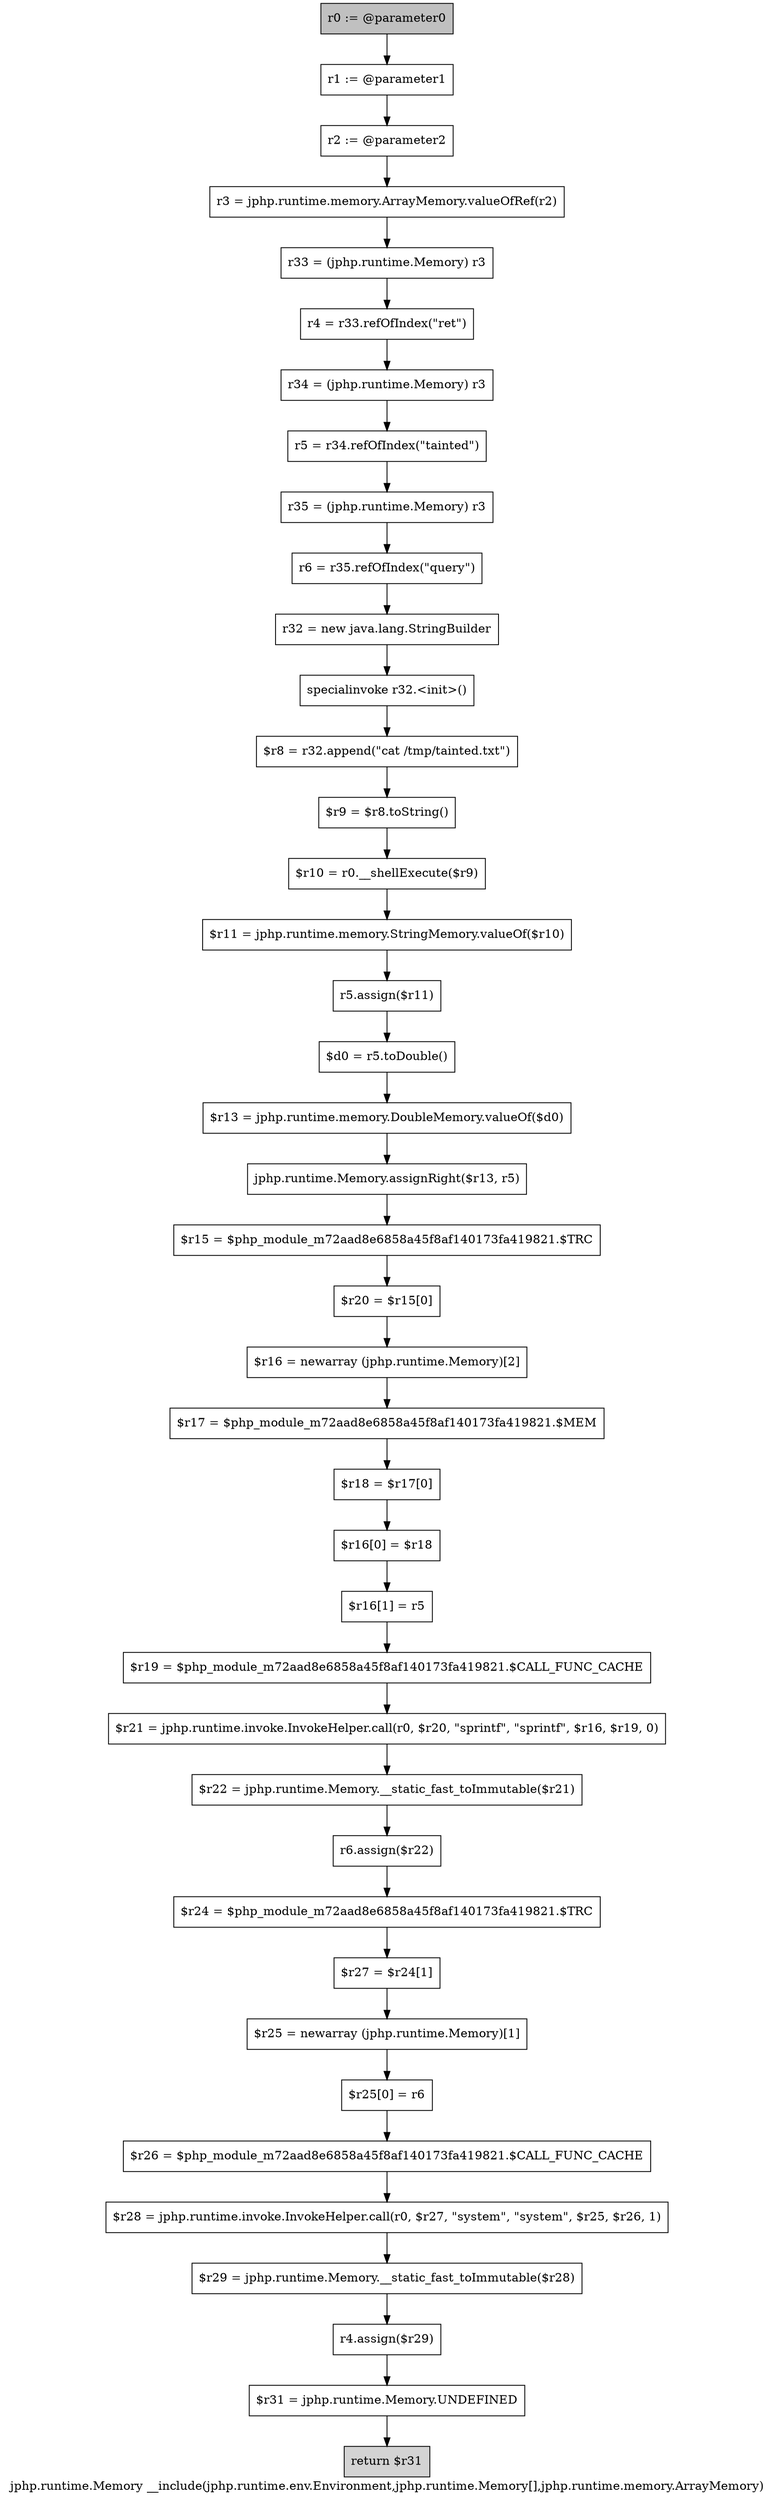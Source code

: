 digraph "jphp.runtime.Memory __include(jphp.runtime.env.Environment,jphp.runtime.Memory[],jphp.runtime.memory.ArrayMemory)" {
    label="jphp.runtime.Memory __include(jphp.runtime.env.Environment,jphp.runtime.Memory[],jphp.runtime.memory.ArrayMemory)";
    node [shape=box];
    "0" [style=filled,fillcolor=gray,label="r0 := @parameter0",];
    "1" [label="r1 := @parameter1",];
    "0"->"1";
    "2" [label="r2 := @parameter2",];
    "1"->"2";
    "3" [label="r3 = jphp.runtime.memory.ArrayMemory.valueOfRef(r2)",];
    "2"->"3";
    "4" [label="r33 = (jphp.runtime.Memory) r3",];
    "3"->"4";
    "5" [label="r4 = r33.refOfIndex(\"ret\")",];
    "4"->"5";
    "6" [label="r34 = (jphp.runtime.Memory) r3",];
    "5"->"6";
    "7" [label="r5 = r34.refOfIndex(\"tainted\")",];
    "6"->"7";
    "8" [label="r35 = (jphp.runtime.Memory) r3",];
    "7"->"8";
    "9" [label="r6 = r35.refOfIndex(\"query\")",];
    "8"->"9";
    "10" [label="r32 = new java.lang.StringBuilder",];
    "9"->"10";
    "11" [label="specialinvoke r32.<init>()",];
    "10"->"11";
    "12" [label="$r8 = r32.append(\"cat /tmp/tainted.txt\")",];
    "11"->"12";
    "13" [label="$r9 = $r8.toString()",];
    "12"->"13";
    "14" [label="$r10 = r0.__shellExecute($r9)",];
    "13"->"14";
    "15" [label="$r11 = jphp.runtime.memory.StringMemory.valueOf($r10)",];
    "14"->"15";
    "16" [label="r5.assign($r11)",];
    "15"->"16";
    "17" [label="$d0 = r5.toDouble()",];
    "16"->"17";
    "18" [label="$r13 = jphp.runtime.memory.DoubleMemory.valueOf($d0)",];
    "17"->"18";
    "19" [label="jphp.runtime.Memory.assignRight($r13, r5)",];
    "18"->"19";
    "20" [label="$r15 = $php_module_m72aad8e6858a45f8af140173fa419821.$TRC",];
    "19"->"20";
    "21" [label="$r20 = $r15[0]",];
    "20"->"21";
    "22" [label="$r16 = newarray (jphp.runtime.Memory)[2]",];
    "21"->"22";
    "23" [label="$r17 = $php_module_m72aad8e6858a45f8af140173fa419821.$MEM",];
    "22"->"23";
    "24" [label="$r18 = $r17[0]",];
    "23"->"24";
    "25" [label="$r16[0] = $r18",];
    "24"->"25";
    "26" [label="$r16[1] = r5",];
    "25"->"26";
    "27" [label="$r19 = $php_module_m72aad8e6858a45f8af140173fa419821.$CALL_FUNC_CACHE",];
    "26"->"27";
    "28" [label="$r21 = jphp.runtime.invoke.InvokeHelper.call(r0, $r20, \"sprintf\", \"sprintf\", $r16, $r19, 0)",];
    "27"->"28";
    "29" [label="$r22 = jphp.runtime.Memory.__static_fast_toImmutable($r21)",];
    "28"->"29";
    "30" [label="r6.assign($r22)",];
    "29"->"30";
    "31" [label="$r24 = $php_module_m72aad8e6858a45f8af140173fa419821.$TRC",];
    "30"->"31";
    "32" [label="$r27 = $r24[1]",];
    "31"->"32";
    "33" [label="$r25 = newarray (jphp.runtime.Memory)[1]",];
    "32"->"33";
    "34" [label="$r25[0] = r6",];
    "33"->"34";
    "35" [label="$r26 = $php_module_m72aad8e6858a45f8af140173fa419821.$CALL_FUNC_CACHE",];
    "34"->"35";
    "36" [label="$r28 = jphp.runtime.invoke.InvokeHelper.call(r0, $r27, \"system\", \"system\", $r25, $r26, 1)",];
    "35"->"36";
    "37" [label="$r29 = jphp.runtime.Memory.__static_fast_toImmutable($r28)",];
    "36"->"37";
    "38" [label="r4.assign($r29)",];
    "37"->"38";
    "39" [label="$r31 = jphp.runtime.Memory.UNDEFINED",];
    "38"->"39";
    "40" [style=filled,fillcolor=lightgray,label="return $r31",];
    "39"->"40";
}
